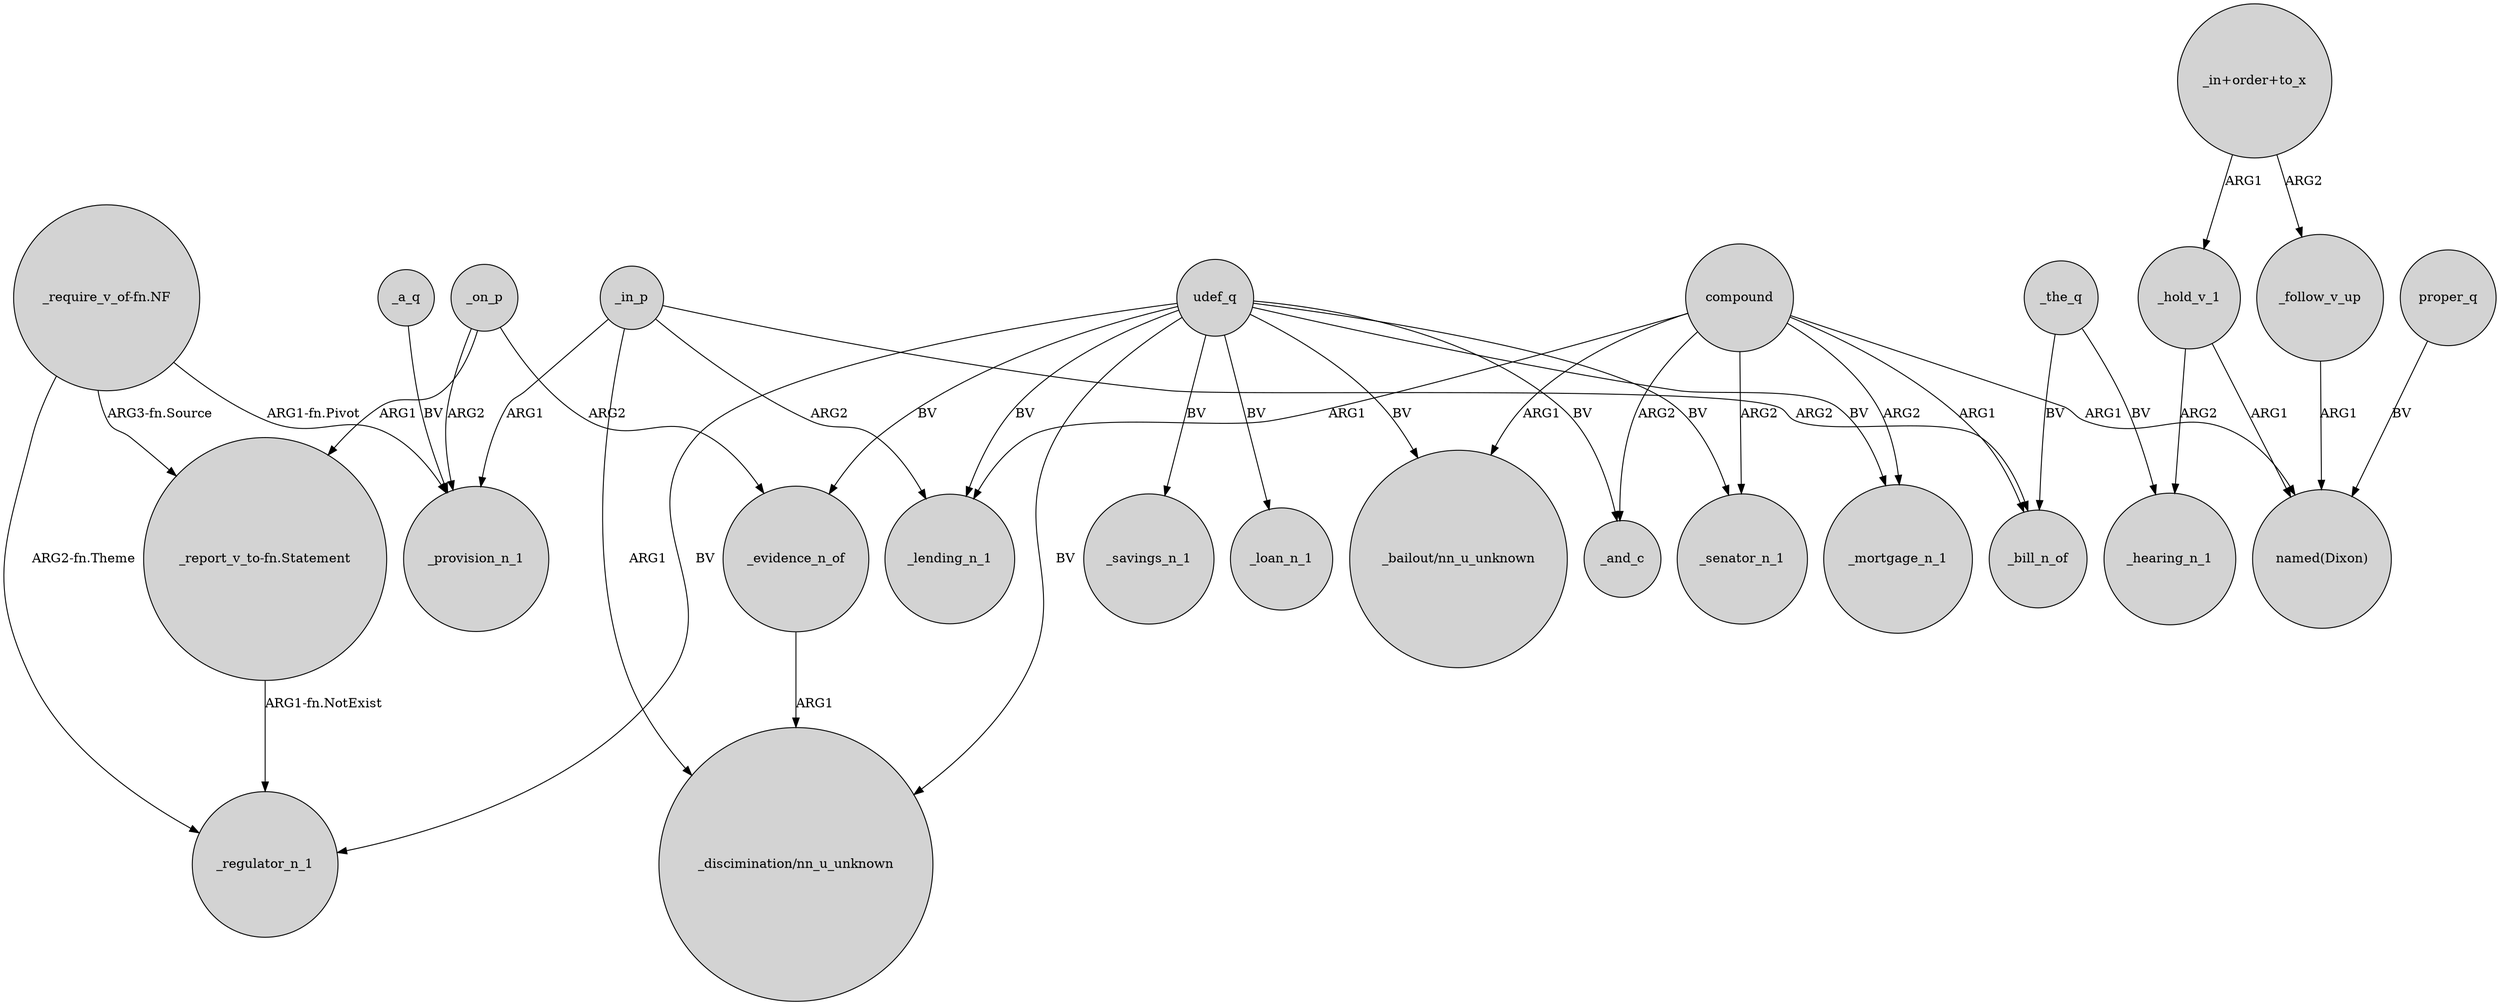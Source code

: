 digraph {
	node [shape=circle style=filled]
	_the_q -> _bill_n_of [label=BV]
	udef_q -> "_discimination/nn_u_unknown" [label=BV]
	_evidence_n_of -> "_discimination/nn_u_unknown" [label=ARG1]
	udef_q -> _senator_n_1 [label=BV]
	udef_q -> _lending_n_1 [label=BV]
	compound -> _bill_n_of [label=ARG1]
	udef_q -> _mortgage_n_1 [label=BV]
	"_require_v_of-fn.NF" -> _regulator_n_1 [label="ARG2-fn.Theme"]
	proper_q -> "named(Dixon)" [label=BV]
	_on_p -> "_report_v_to-fn.Statement" [label=ARG1]
	_in_p -> "_discimination/nn_u_unknown" [label=ARG1]
	udef_q -> _evidence_n_of [label=BV]
	compound -> _mortgage_n_1 [label=ARG2]
	udef_q -> _savings_n_1 [label=BV]
	"_in+order+to_x" -> _hold_v_1 [label=ARG1]
	_in_p -> _provision_n_1 [label=ARG1]
	_the_q -> _hearing_n_1 [label=BV]
	_follow_v_up -> "named(Dixon)" [label=ARG1]
	compound -> _lending_n_1 [label=ARG1]
	"_require_v_of-fn.NF" -> _provision_n_1 [label="ARG1-fn.Pivot"]
	compound -> "_bailout/nn_u_unknown" [label=ARG1]
	_in_p -> _lending_n_1 [label=ARG2]
	"_require_v_of-fn.NF" -> "_report_v_to-fn.Statement" [label="ARG3-fn.Source"]
	_in_p -> _bill_n_of [label=ARG2]
	compound -> _and_c [label=ARG2]
	udef_q -> "_bailout/nn_u_unknown" [label=BV]
	compound -> _senator_n_1 [label=ARG2]
	_hold_v_1 -> _hearing_n_1 [label=ARG2]
	_hold_v_1 -> "named(Dixon)" [label=ARG1]
	compound -> "named(Dixon)" [label=ARG1]
	_on_p -> _evidence_n_of [label=ARG2]
	"_in+order+to_x" -> _follow_v_up [label=ARG2]
	_on_p -> _provision_n_1 [label=ARG2]
	_a_q -> _provision_n_1 [label=BV]
	udef_q -> _and_c [label=BV]
	udef_q -> _regulator_n_1 [label=BV]
	"_report_v_to-fn.Statement" -> _regulator_n_1 [label="ARG1-fn.NotExist"]
	udef_q -> _loan_n_1 [label=BV]
}
